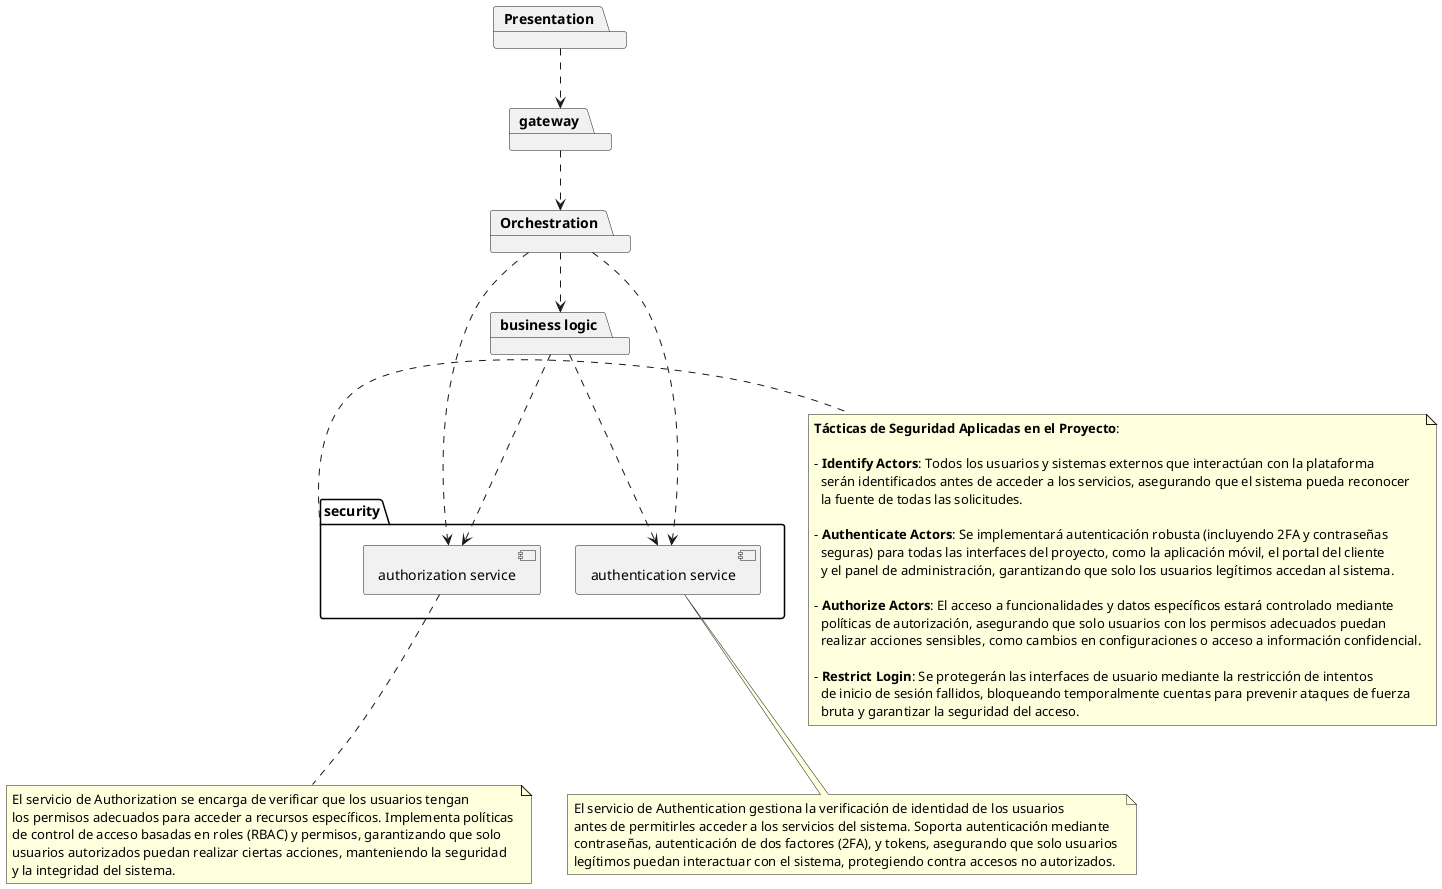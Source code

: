 @startuml

package Presentation
package gateway
package Orchestration
package security {
    component "authorization service" 
    component "authentication service" 
}

package "business logic"


Presentation ..> gateway
gateway ..> Orchestration
Orchestration ..> "business logic"
Orchestration ..> "authorization service"
Orchestration ..> "authentication service"

"business logic" ..> "authorization service" 
"business logic" ..> "authentication service" 

note right of "security"
    **Tácticas de Seguridad Aplicadas en el Proyecto**:
    
    - **Identify Actors**: Todos los usuarios y sistemas externos que interactúan con la plataforma 
      serán identificados antes de acceder a los servicios, asegurando que el sistema pueda reconocer 
      la fuente de todas las solicitudes.
    
    - **Authenticate Actors**: Se implementará autenticación robusta (incluyendo 2FA y contraseñas 
      seguras) para todas las interfaces del proyecto, como la aplicación móvil, el portal del cliente 
      y el panel de administración, garantizando que solo los usuarios legítimos accedan al sistema.
    
    - **Authorize Actors**: El acceso a funcionalidades y datos específicos estará controlado mediante 
      políticas de autorización, asegurando que solo usuarios con los permisos adecuados puedan 
      realizar acciones sensibles, como cambios en configuraciones o acceso a información confidencial.
    
    - **Restrict Login**: Se protegerán las interfaces de usuario mediante la restricción de intentos 
      de inicio de sesión fallidos, bloqueando temporalmente cuentas para prevenir ataques de fuerza 
      bruta y garantizar la seguridad del acceso.
end note

note bottom of "authorization service"
    El servicio de Authorization se encarga de verificar que los usuarios tengan 
    los permisos adecuados para acceder a recursos específicos. Implementa políticas 
    de control de acceso basadas en roles (RBAC) y permisos, garantizando que solo 
    usuarios autorizados puedan realizar ciertas acciones, manteniendo la seguridad 
    y la integridad del sistema.
end note

note bottom of "authentication service"
    El servicio de Authentication gestiona la verificación de identidad de los usuarios 
    antes de permitirles acceder a los servicios del sistema. Soporta autenticación mediante 
    contraseñas, autenticación de dos factores (2FA), y tokens, asegurando que solo usuarios 
    legítimos puedan interactuar con el sistema, protegiendo contra accesos no autorizados.
end note

@enduml
